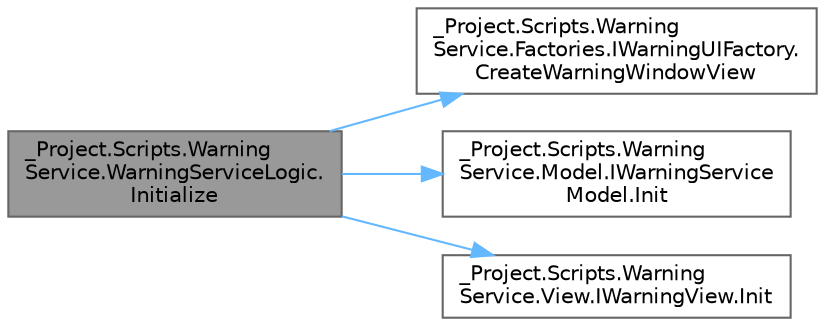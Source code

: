 digraph "_Project.Scripts.WarningService.WarningServiceLogic.Initialize"
{
 // LATEX_PDF_SIZE
  bgcolor="transparent";
  edge [fontname=Helvetica,fontsize=10,labelfontname=Helvetica,labelfontsize=10];
  node [fontname=Helvetica,fontsize=10,shape=box,height=0.2,width=0.4];
  rankdir="LR";
  Node1 [id="Node000001",label="_Project.Scripts.Warning\lService.WarningServiceLogic.\lInitialize",height=0.2,width=0.4,color="gray40", fillcolor="grey60", style="filled", fontcolor="black",tooltip="Метод инициализации сервиса окна-предупреждения"];
  Node1 -> Node2 [id="edge4_Node000001_Node000002",color="steelblue1",style="solid",tooltip=" "];
  Node2 [id="Node000002",label="_Project.Scripts.Warning\lService.Factories.IWarningUIFactory.\lCreateWarningWindowView",height=0.2,width=0.4,color="grey40", fillcolor="white", style="filled",URL="$interface___project_1_1_scripts_1_1_warning_service_1_1_factories_1_1_i_warning_u_i_factory.html#a4fa554ffb209a9bc4a43cde0b6be97fe",tooltip="Метод создания объекта UI сервиса окна-предупреждения"];
  Node1 -> Node3 [id="edge5_Node000001_Node000003",color="steelblue1",style="solid",tooltip=" "];
  Node3 [id="Node000003",label="_Project.Scripts.Warning\lService.Model.IWarningService\lModel.Init",height=0.2,width=0.4,color="grey40", fillcolor="white", style="filled",URL="$interface___project_1_1_scripts_1_1_warning_service_1_1_model_1_1_i_warning_service_model.html#a04f3bc9192b384cf6ed7b580d71e385e",tooltip="Метод инициализации модели"];
  Node1 -> Node4 [id="edge6_Node000001_Node000004",color="steelblue1",style="solid",tooltip=" "];
  Node4 [id="Node000004",label="_Project.Scripts.Warning\lService.View.IWarningView.Init",height=0.2,width=0.4,color="grey40", fillcolor="white", style="filled",URL="$interface___project_1_1_scripts_1_1_warning_service_1_1_view_1_1_i_warning_view.html#a8073fcded3ece5fc68559c4c0ac6902e",tooltip="Метод инициализации вида сервиса окна-предупреждения"];
}
